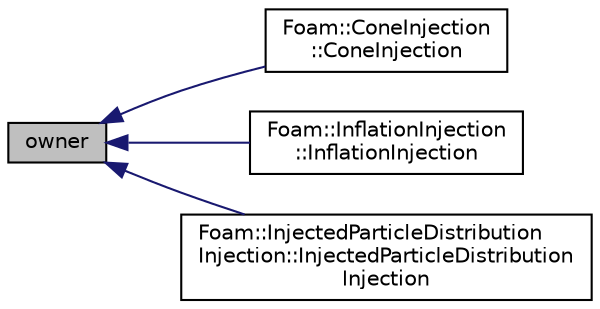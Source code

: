 digraph "owner"
{
  bgcolor="transparent";
  edge [fontname="Helvetica",fontsize="10",labelfontname="Helvetica",labelfontsize="10"];
  node [fontname="Helvetica",fontsize="10",shape=record];
  rankdir="LR";
  Node1 [label="owner",height=0.2,width=0.4,color="black", fillcolor="grey75", style="filled" fontcolor="black"];
  Node1 -> Node2 [dir="back",color="midnightblue",fontsize="10",style="solid",fontname="Helvetica"];
  Node2 [label="Foam::ConeInjection\l::ConeInjection",height=0.2,width=0.4,color="black",URL="$classFoam_1_1ConeInjection.html#a27734237622b5ec96d4f9bd9ea1b72a1",tooltip="Construct from dictionary. "];
  Node1 -> Node3 [dir="back",color="midnightblue",fontsize="10",style="solid",fontname="Helvetica"];
  Node3 [label="Foam::InflationInjection\l::InflationInjection",height=0.2,width=0.4,color="black",URL="$classFoam_1_1InflationInjection.html#a507ed754c52ed201d90a2c3fe5f09add",tooltip="Construct from dictionary. "];
  Node1 -> Node4 [dir="back",color="midnightblue",fontsize="10",style="solid",fontname="Helvetica"];
  Node4 [label="Foam::InjectedParticleDistribution\lInjection::InjectedParticleDistribution\lInjection",height=0.2,width=0.4,color="black",URL="$classFoam_1_1InjectedParticleDistributionInjection.html#a1024f39d45b74d2e3c6c0c3ba74da8b2",tooltip="Construct from dictionary. "];
}
